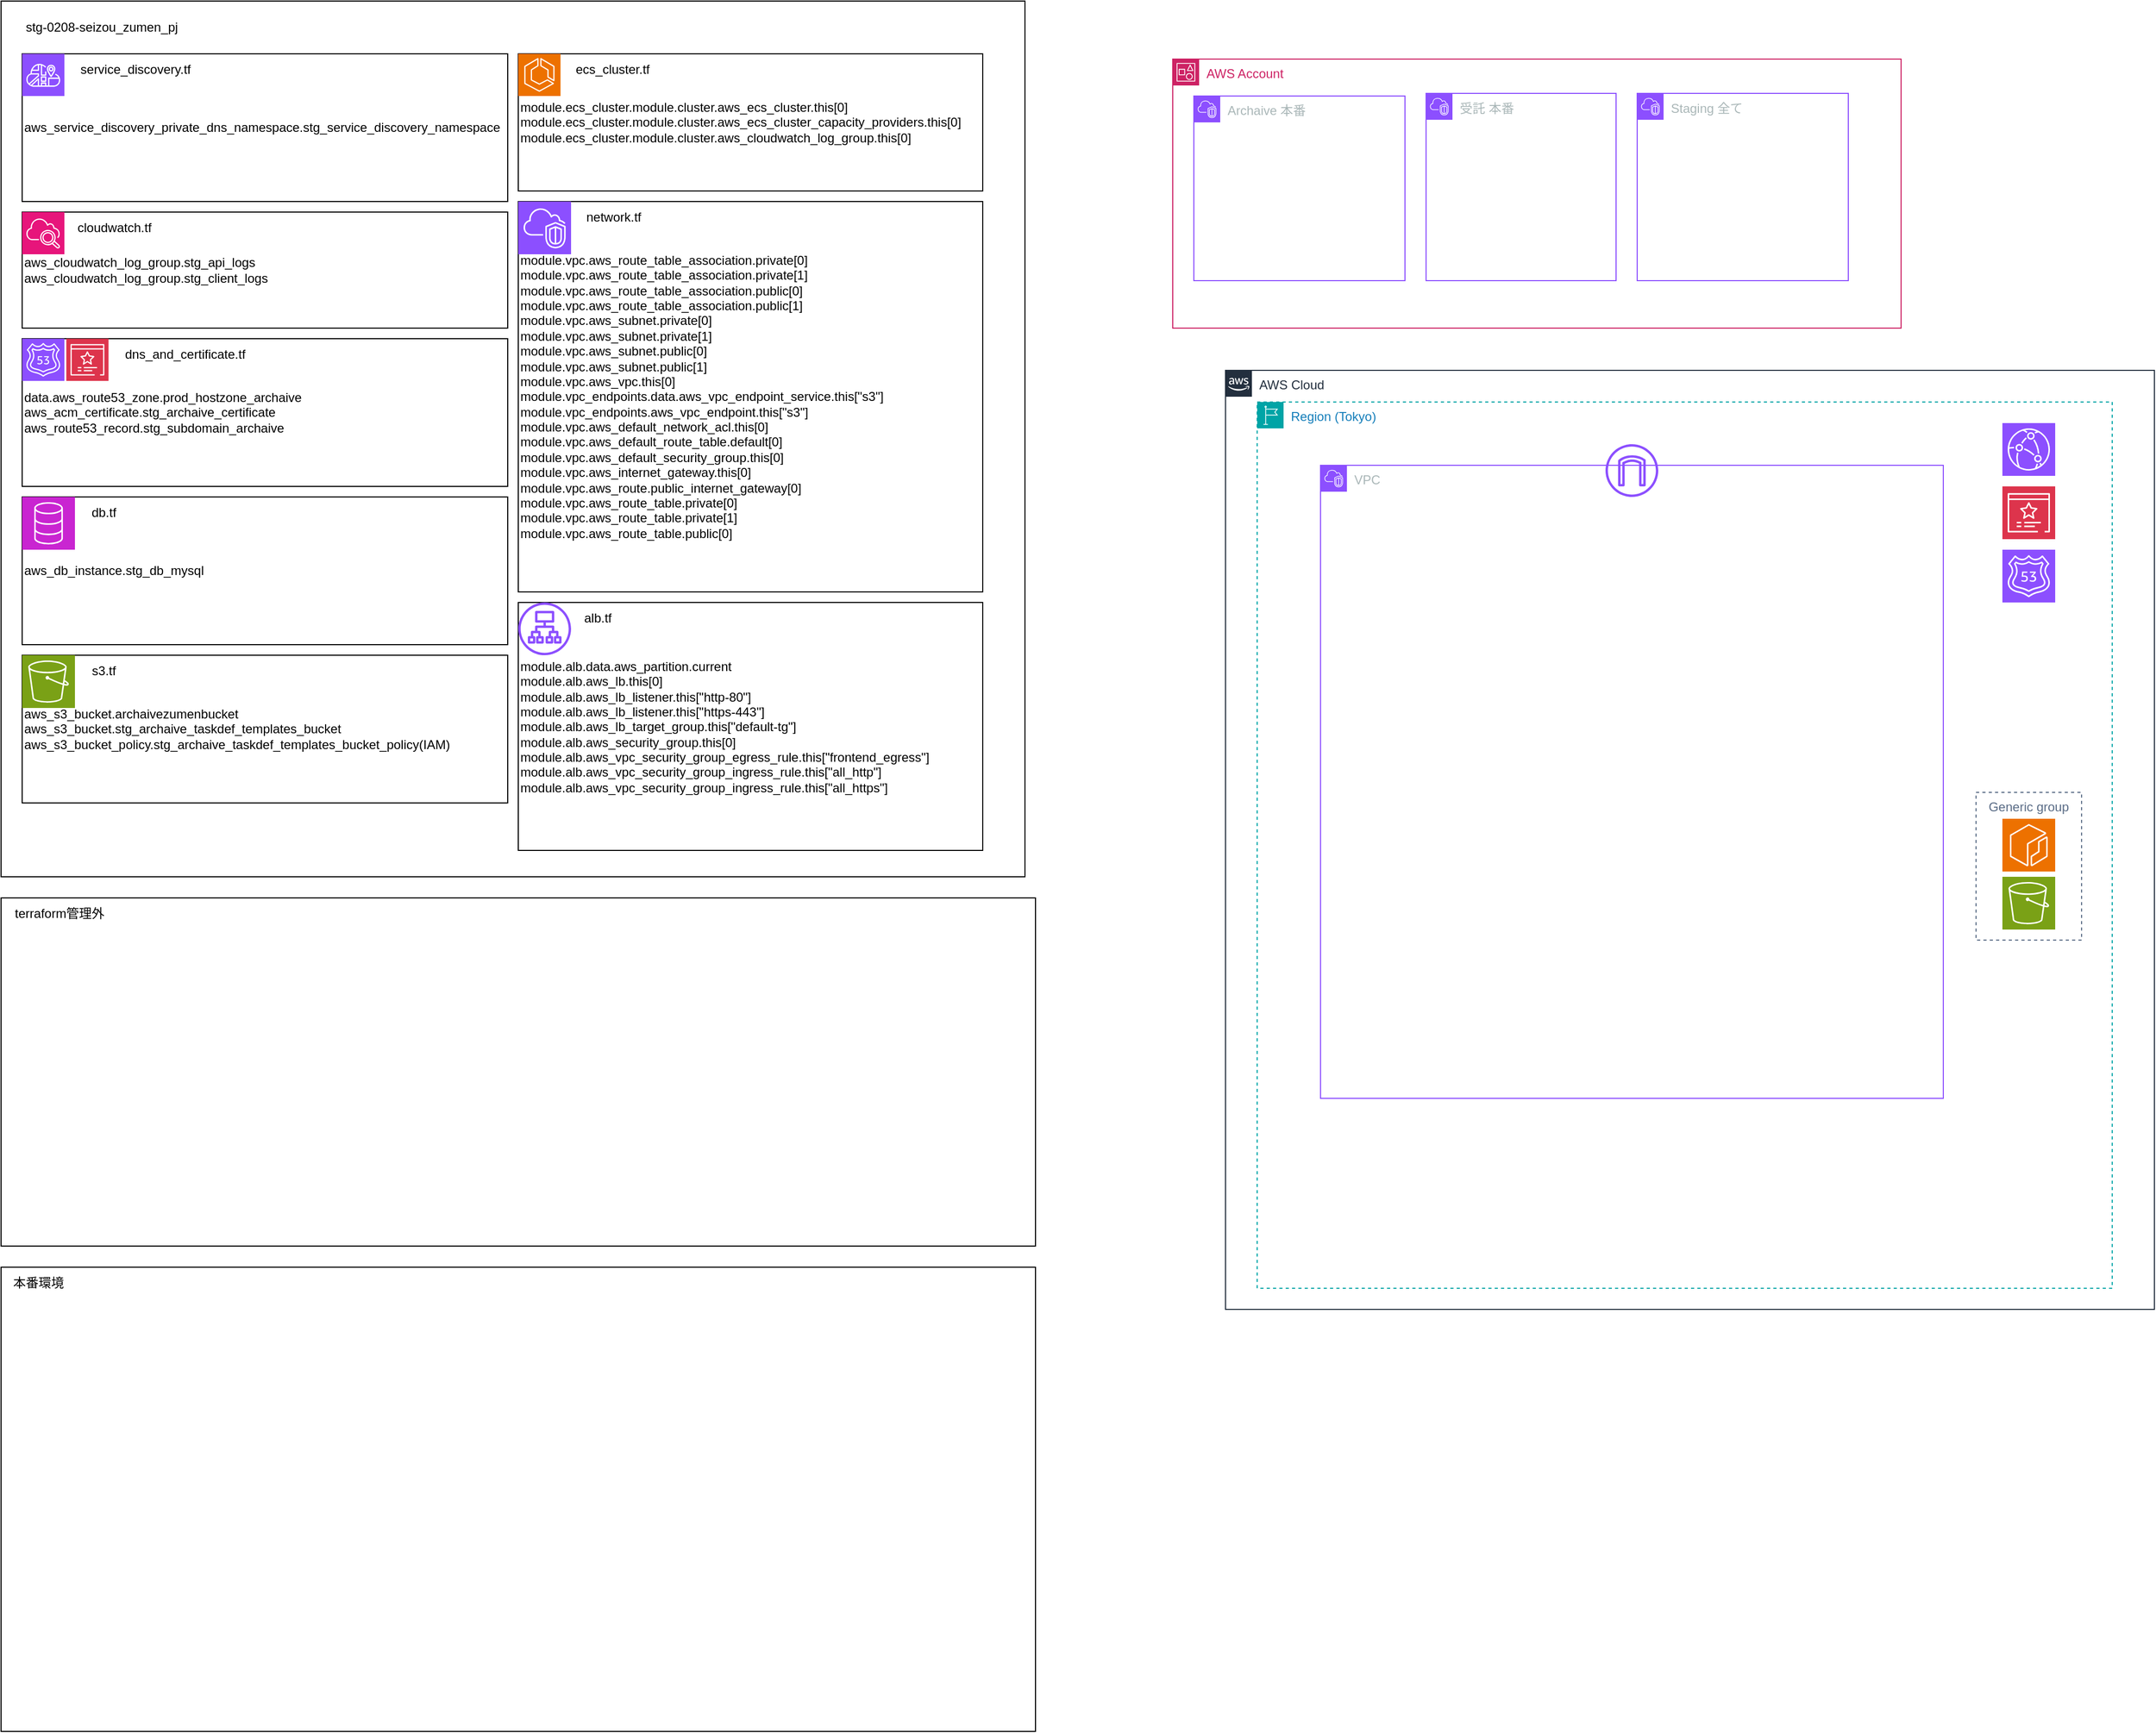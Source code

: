 <mxfile version="26.2.13">
  <diagram name="ページ1" id="I1mmnMLsj8xbr34W4d1a">
    <mxGraphModel dx="2255" dy="824" grid="1" gridSize="10" guides="1" tooltips="1" connect="1" arrows="1" fold="1" page="1" pageScale="1" pageWidth="827" pageHeight="1169" math="0" shadow="0">
      <root>
        <mxCell id="0" />
        <mxCell id="1" parent="0" />
        <mxCell id="1GBH_SfIVhljW1qB09_X-55" value="" style="rounded=0;whiteSpace=wrap;html=1;" vertex="1" parent="1">
          <mxGeometry x="-680" y="870" width="980" height="330" as="geometry" />
        </mxCell>
        <mxCell id="1GBH_SfIVhljW1qB09_X-57" value="terraform管理外" style="text;html=1;align=center;verticalAlign=middle;resizable=0;points=[];autosize=1;strokeColor=none;fillColor=none;" vertex="1" parent="1">
          <mxGeometry x="-680" y="870" width="110" height="30" as="geometry" />
        </mxCell>
        <mxCell id="1GBH_SfIVhljW1qB09_X-59" value="" style="rounded=0;whiteSpace=wrap;html=1;" vertex="1" parent="1">
          <mxGeometry x="-680" y="1220" width="980" height="440" as="geometry" />
        </mxCell>
        <mxCell id="1GBH_SfIVhljW1qB09_X-60" value="本番環境" style="text;html=1;align=center;verticalAlign=middle;resizable=0;points=[];autosize=1;strokeColor=none;fillColor=none;" vertex="1" parent="1">
          <mxGeometry x="-680" y="1220" width="70" height="30" as="geometry" />
        </mxCell>
        <mxCell id="1GBH_SfIVhljW1qB09_X-67" value="" style="group" vertex="1" connectable="0" parent="1">
          <mxGeometry x="-680" y="20" width="970" height="830" as="geometry" />
        </mxCell>
        <mxCell id="1GBH_SfIVhljW1qB09_X-53" value="" style="rounded=0;whiteSpace=wrap;html=1;" vertex="1" parent="1GBH_SfIVhljW1qB09_X-67">
          <mxGeometry width="970" height="830" as="geometry" />
        </mxCell>
        <mxCell id="1GBH_SfIVhljW1qB09_X-12" value="ecs_cluster.tf&#xa;" style="group" vertex="1" connectable="0" parent="1GBH_SfIVhljW1qB09_X-67">
          <mxGeometry x="490" y="50" width="440" height="510" as="geometry" />
        </mxCell>
        <mxCell id="1GBH_SfIVhljW1qB09_X-16" value="" style="group" vertex="1" connectable="0" parent="1GBH_SfIVhljW1qB09_X-12">
          <mxGeometry width="440" height="130" as="geometry" />
        </mxCell>
        <mxCell id="1GBH_SfIVhljW1qB09_X-8" value="module.ecs_cluster.module.cluster.aws_ecs_cluster.this[0]&lt;br&gt;module.ecs_cluster.module.cluster.aws_ecs_cluster_capacity_providers.this[0]&lt;div&gt;module.ecs_cluster.module.cluster.aws_cloudwatch_log_group.this[0]&lt;/div&gt;" style="rounded=0;whiteSpace=wrap;html=1;align=left;" vertex="1" parent="1GBH_SfIVhljW1qB09_X-16">
          <mxGeometry width="440" height="130" as="geometry" />
        </mxCell>
        <mxCell id="1GBH_SfIVhljW1qB09_X-11" value="" style="sketch=0;points=[[0,0,0],[0.25,0,0],[0.5,0,0],[0.75,0,0],[1,0,0],[0,1,0],[0.25,1,0],[0.5,1,0],[0.75,1,0],[1,1,0],[0,0.25,0],[0,0.5,0],[0,0.75,0],[1,0.25,0],[1,0.5,0],[1,0.75,0]];outlineConnect=0;fontColor=#232F3E;fillColor=#ED7100;strokeColor=#ffffff;dashed=0;verticalLabelPosition=bottom;verticalAlign=top;align=center;html=1;fontSize=12;fontStyle=0;aspect=fixed;shape=mxgraph.aws4.resourceIcon;resIcon=mxgraph.aws4.ecs;" vertex="1" parent="1GBH_SfIVhljW1qB09_X-16">
          <mxGeometry width="40" height="40" as="geometry" />
        </mxCell>
        <mxCell id="1GBH_SfIVhljW1qB09_X-15" value="ecs_cluster.tf" style="text;html=1;align=center;verticalAlign=middle;resizable=0;points=[];autosize=1;strokeColor=none;fillColor=none;" vertex="1" parent="1GBH_SfIVhljW1qB09_X-16">
          <mxGeometry x="43.76" width="90" height="30" as="geometry" />
        </mxCell>
        <mxCell id="1GBH_SfIVhljW1qB09_X-37" value="" style="group" vertex="1" connectable="0" parent="1GBH_SfIVhljW1qB09_X-12">
          <mxGeometry y="140" width="440" height="370" as="geometry" />
        </mxCell>
        <mxCell id="1GBH_SfIVhljW1qB09_X-24" value="module.vpc.aws_route_table_association.private[0]&lt;br&gt;module.vpc.aws_route_table_association.private[1]&lt;br&gt;module.vpc.aws_route_table_association.public[0]&lt;br&gt;module.vpc.aws_route_table_association.public[1]&lt;br&gt;module.vpc.aws_subnet.private[0]&lt;br&gt;module.vpc.aws_subnet.private[1]&lt;br&gt;module.vpc.aws_subnet.public[0]&lt;br&gt;module.vpc.aws_subnet.public[1]&lt;br&gt;module.vpc.aws_vpc.this[0]&lt;br&gt;module.vpc_endpoints.data.aws_vpc_endpoint_service.this[&quot;s3&quot;]&lt;br&gt;module.vpc_endpoints.aws_vpc_endpoint.this[&quot;s3&quot;]&lt;div&gt;&lt;span style=&quot;text-align: center;&quot;&gt;module.vpc.aws_default_network_acl.this[0]&lt;/span&gt;&lt;br style=&quot;text-align: center;&quot;&gt;&lt;span style=&quot;text-align: center;&quot;&gt;module.vpc.aws_default_route_table.default[0]&lt;/span&gt;&lt;br style=&quot;text-align: center;&quot;&gt;&lt;span style=&quot;text-align: center;&quot;&gt;module.vpc.aws_default_security_group.this[0]&lt;/span&gt;&lt;br style=&quot;text-align: center;&quot;&gt;&lt;span style=&quot;text-align: center;&quot;&gt;module.vpc.aws_internet_gateway.this[0]&lt;/span&gt;&lt;br style=&quot;text-align: center;&quot;&gt;&lt;span style=&quot;text-align: center;&quot;&gt;module.vpc.aws_route.public_internet_gateway[0]&lt;/span&gt;&lt;br style=&quot;text-align: center;&quot;&gt;&lt;span style=&quot;text-align: center;&quot;&gt;module.vpc.aws_route_table.private[0]&lt;/span&gt;&lt;br style=&quot;text-align: center;&quot;&gt;&lt;span style=&quot;text-align: center;&quot;&gt;module.vpc.aws_route_table.private[1]&lt;/span&gt;&lt;br style=&quot;text-align: center;&quot;&gt;&lt;span style=&quot;text-align: center;&quot;&gt;module.vpc.aws_route_table.public[0]&lt;/span&gt;&lt;/div&gt;" style="rounded=0;whiteSpace=wrap;html=1;align=left;" vertex="1" parent="1GBH_SfIVhljW1qB09_X-37">
          <mxGeometry width="440" height="370" as="geometry" />
        </mxCell>
        <mxCell id="1GBH_SfIVhljW1qB09_X-35" value="" style="sketch=0;points=[[0,0,0],[0.25,0,0],[0.5,0,0],[0.75,0,0],[1,0,0],[0,1,0],[0.25,1,0],[0.5,1,0],[0.75,1,0],[1,1,0],[0,0.25,0],[0,0.5,0],[0,0.75,0],[1,0.25,0],[1,0.5,0],[1,0.75,0]];outlineConnect=0;fontColor=#232F3E;fillColor=#8C4FFF;strokeColor=#ffffff;dashed=0;verticalLabelPosition=bottom;verticalAlign=top;align=center;html=1;fontSize=12;fontStyle=0;aspect=fixed;shape=mxgraph.aws4.resourceIcon;resIcon=mxgraph.aws4.vpc;" vertex="1" parent="1GBH_SfIVhljW1qB09_X-37">
          <mxGeometry width="50" height="50" as="geometry" />
        </mxCell>
        <mxCell id="1GBH_SfIVhljW1qB09_X-36" value="network.tf" style="text;html=1;align=center;verticalAlign=middle;resizable=0;points=[];autosize=1;strokeColor=none;fillColor=none;" vertex="1" parent="1GBH_SfIVhljW1qB09_X-37">
          <mxGeometry x="50" width="80" height="30" as="geometry" />
        </mxCell>
        <mxCell id="1GBH_SfIVhljW1qB09_X-33" value="" style="group" vertex="1" connectable="0" parent="1GBH_SfIVhljW1qB09_X-67">
          <mxGeometry x="20" y="620" width="460" height="140" as="geometry" />
        </mxCell>
        <mxCell id="1GBH_SfIVhljW1qB09_X-25" value="aws_s3_bucket.archaivezumenbucket&lt;br&gt;aws_s3_bucket.stg_archaive_taskdef_templates_bucket&lt;br&gt;&lt;div style=&quot;&quot;&gt;&lt;span style=&quot;background-color: transparent; color: light-dark(rgb(0, 0, 0), rgb(255, 255, 255));&quot;&gt;aws_s3_bucket_policy.stg_archaive_taskdef_templates_bucket_policy(IAM)&lt;/span&gt;&lt;/div&gt;" style="rounded=0;whiteSpace=wrap;html=1;align=left;" vertex="1" parent="1GBH_SfIVhljW1qB09_X-33">
          <mxGeometry width="460" height="140" as="geometry" />
        </mxCell>
        <mxCell id="1GBH_SfIVhljW1qB09_X-30" value="" style="sketch=0;points=[[0,0,0],[0.25,0,0],[0.5,0,0],[0.75,0,0],[1,0,0],[0,1,0],[0.25,1,0],[0.5,1,0],[0.75,1,0],[1,1,0],[0,0.25,0],[0,0.5,0],[0,0.75,0],[1,0.25,0],[1,0.5,0],[1,0.75,0]];outlineConnect=0;fontColor=#232F3E;fillColor=#7AA116;strokeColor=#ffffff;dashed=0;verticalLabelPosition=bottom;verticalAlign=top;align=center;html=1;fontSize=12;fontStyle=0;aspect=fixed;shape=mxgraph.aws4.resourceIcon;resIcon=mxgraph.aws4.s3;" vertex="1" parent="1GBH_SfIVhljW1qB09_X-33">
          <mxGeometry width="50" height="50" as="geometry" />
        </mxCell>
        <mxCell id="1GBH_SfIVhljW1qB09_X-32" value="s3.tf" style="text;html=1;align=center;verticalAlign=middle;resizable=0;points=[];autosize=1;strokeColor=none;fillColor=none;" vertex="1" parent="1GBH_SfIVhljW1qB09_X-33">
          <mxGeometry x="52.273" width="50" height="30" as="geometry" />
        </mxCell>
        <mxCell id="1GBH_SfIVhljW1qB09_X-34" value="" style="group" vertex="1" connectable="0" parent="1GBH_SfIVhljW1qB09_X-67">
          <mxGeometry x="20" y="470" width="460" height="140" as="geometry" />
        </mxCell>
        <mxCell id="1GBH_SfIVhljW1qB09_X-26" value="aws_db_instance.stg_db_mysql" style="rounded=0;whiteSpace=wrap;html=1;align=left;" vertex="1" parent="1GBH_SfIVhljW1qB09_X-34">
          <mxGeometry width="460" height="140" as="geometry" />
        </mxCell>
        <mxCell id="1GBH_SfIVhljW1qB09_X-28" value="" style="sketch=0;points=[[0,0,0],[0.25,0,0],[0.5,0,0],[0.75,0,0],[1,0,0],[0,1,0],[0.25,1,0],[0.5,1,0],[0.75,1,0],[1,1,0],[0,0.25,0],[0,0.5,0],[0,0.75,0],[1,0.25,0],[1,0.5,0],[1,0.75,0]];outlineConnect=0;fontColor=#232F3E;fillColor=#C925D1;strokeColor=#ffffff;dashed=0;verticalLabelPosition=bottom;verticalAlign=top;align=center;html=1;fontSize=12;fontStyle=0;aspect=fixed;shape=mxgraph.aws4.resourceIcon;resIcon=mxgraph.aws4.database;" vertex="1" parent="1GBH_SfIVhljW1qB09_X-34">
          <mxGeometry width="50" height="50" as="geometry" />
        </mxCell>
        <mxCell id="1GBH_SfIVhljW1qB09_X-29" value="db.tf" style="text;html=1;align=center;verticalAlign=middle;resizable=0;points=[];autosize=1;strokeColor=none;fillColor=none;" vertex="1" parent="1GBH_SfIVhljW1qB09_X-34">
          <mxGeometry x="52.273" width="50" height="30" as="geometry" />
        </mxCell>
        <mxCell id="1GBH_SfIVhljW1qB09_X-44" value="" style="group" vertex="1" connectable="0" parent="1GBH_SfIVhljW1qB09_X-67">
          <mxGeometry x="20" y="200" width="460" height="110" as="geometry" />
        </mxCell>
        <mxCell id="1GBH_SfIVhljW1qB09_X-22" value="aws_cloudwatch_log_group.stg_api_logs&lt;br&gt;&lt;div style=&quot;&quot;&gt;&lt;span style=&quot;background-color: transparent; color: light-dark(rgb(0, 0, 0), rgb(255, 255, 255));&quot;&gt;aws_cloudwatch_log_group.stg_client_logs&lt;/span&gt;&lt;/div&gt;" style="rounded=0;whiteSpace=wrap;html=1;align=left;" vertex="1" parent="1GBH_SfIVhljW1qB09_X-44">
          <mxGeometry width="460" height="110" as="geometry" />
        </mxCell>
        <mxCell id="1GBH_SfIVhljW1qB09_X-42" value="cloudwatch.tf" style="text;html=1;align=center;verticalAlign=middle;resizable=0;points=[];autosize=1;strokeColor=none;fillColor=none;" vertex="1" parent="1GBH_SfIVhljW1qB09_X-44">
          <mxGeometry x="41.818" width="90" height="30" as="geometry" />
        </mxCell>
        <mxCell id="1GBH_SfIVhljW1qB09_X-43" value="" style="sketch=0;points=[[0,0,0],[0.25,0,0],[0.5,0,0],[0.75,0,0],[1,0,0],[0,1,0],[0.25,1,0],[0.5,1,0],[0.75,1,0],[1,1,0],[0,0.25,0],[0,0.5,0],[0,0.75,0],[1,0.25,0],[1,0.5,0],[1,0.75,0]];points=[[0,0,0],[0.25,0,0],[0.5,0,0],[0.75,0,0],[1,0,0],[0,1,0],[0.25,1,0],[0.5,1,0],[0.75,1,0],[1,1,0],[0,0.25,0],[0,0.5,0],[0,0.75,0],[1,0.25,0],[1,0.5,0],[1,0.75,0]];outlineConnect=0;fontColor=#232F3E;fillColor=#E7157B;strokeColor=#ffffff;dashed=0;verticalLabelPosition=bottom;verticalAlign=top;align=center;html=1;fontSize=12;fontStyle=0;aspect=fixed;shape=mxgraph.aws4.resourceIcon;resIcon=mxgraph.aws4.cloudwatch_2;" vertex="1" parent="1GBH_SfIVhljW1qB09_X-44">
          <mxGeometry width="40" height="40" as="geometry" />
        </mxCell>
        <mxCell id="1GBH_SfIVhljW1qB09_X-48" value="" style="group" vertex="1" connectable="0" parent="1GBH_SfIVhljW1qB09_X-67">
          <mxGeometry x="20" y="320" width="460" height="140" as="geometry" />
        </mxCell>
        <mxCell id="1GBH_SfIVhljW1qB09_X-21" value="data.aws_route53_zone.prod_hostzone_archaive&lt;br&gt;&lt;div style=&quot;&quot;&gt;&lt;span style=&quot;background-color: transparent; color: light-dark(rgb(0, 0, 0), rgb(255, 255, 255));&quot;&gt;aws_acm_certificate.stg_archaive_certificate&lt;/span&gt;&lt;/div&gt;aws_route53_record.stg_subdomain_archaive" style="rounded=0;whiteSpace=wrap;html=1;align=left;" vertex="1" parent="1GBH_SfIVhljW1qB09_X-48">
          <mxGeometry width="460" height="140" as="geometry" />
        </mxCell>
        <mxCell id="1GBH_SfIVhljW1qB09_X-45" value="" style="sketch=0;points=[[0,0,0],[0.25,0,0],[0.5,0,0],[0.75,0,0],[1,0,0],[0,1,0],[0.25,1,0],[0.5,1,0],[0.75,1,0],[1,1,0],[0,0.25,0],[0,0.5,0],[0,0.75,0],[1,0.25,0],[1,0.5,0],[1,0.75,0]];outlineConnect=0;fontColor=#232F3E;fillColor=#8C4FFF;strokeColor=#ffffff;dashed=0;verticalLabelPosition=bottom;verticalAlign=top;align=center;html=1;fontSize=12;fontStyle=0;aspect=fixed;shape=mxgraph.aws4.resourceIcon;resIcon=mxgraph.aws4.route_53;" vertex="1" parent="1GBH_SfIVhljW1qB09_X-48">
          <mxGeometry width="40" height="40" as="geometry" />
        </mxCell>
        <mxCell id="1GBH_SfIVhljW1qB09_X-46" value="" style="sketch=0;points=[[0,0,0],[0.25,0,0],[0.5,0,0],[0.75,0,0],[1,0,0],[0,1,0],[0.25,1,0],[0.5,1,0],[0.75,1,0],[1,1,0],[0,0.25,0],[0,0.5,0],[0,0.75,0],[1,0.25,0],[1,0.5,0],[1,0.75,0]];outlineConnect=0;fontColor=#232F3E;fillColor=#DD344C;strokeColor=#ffffff;dashed=0;verticalLabelPosition=bottom;verticalAlign=top;align=center;html=1;fontSize=12;fontStyle=0;aspect=fixed;shape=mxgraph.aws4.resourceIcon;resIcon=mxgraph.aws4.certificate_manager_3;" vertex="1" parent="1GBH_SfIVhljW1qB09_X-48">
          <mxGeometry x="41.818" width="40" height="40" as="geometry" />
        </mxCell>
        <mxCell id="1GBH_SfIVhljW1qB09_X-47" value="dns_and_certificate.tf" style="text;html=1;align=center;verticalAlign=middle;resizable=0;points=[];autosize=1;strokeColor=none;fillColor=none;" vertex="1" parent="1GBH_SfIVhljW1qB09_X-48">
          <mxGeometry x="83.636" width="140" height="30" as="geometry" />
        </mxCell>
        <mxCell id="1GBH_SfIVhljW1qB09_X-51" value="" style="group" vertex="1" connectable="0" parent="1GBH_SfIVhljW1qB09_X-67">
          <mxGeometry x="20" y="50" width="460" height="140" as="geometry" />
        </mxCell>
        <mxCell id="1GBH_SfIVhljW1qB09_X-20" value="aws_service_discovery_private_dns_namespace.stg_service_discovery_namespace" style="rounded=0;whiteSpace=wrap;html=1;align=left;" vertex="1" parent="1GBH_SfIVhljW1qB09_X-51">
          <mxGeometry width="460" height="140" as="geometry" />
        </mxCell>
        <mxCell id="1GBH_SfIVhljW1qB09_X-49" value="" style="sketch=0;points=[[0,0,0],[0.25,0,0],[0.5,0,0],[0.75,0,0],[1,0,0],[0,1,0],[0.25,1,0],[0.5,1,0],[0.75,1,0],[1,1,0],[0,0.25,0],[0,0.5,0],[0,0.75,0],[1,0.25,0],[1,0.5,0],[1,0.75,0]];outlineConnect=0;fontColor=#232F3E;fillColor=#8C4FFF;strokeColor=#ffffff;dashed=0;verticalLabelPosition=bottom;verticalAlign=top;align=center;html=1;fontSize=12;fontStyle=0;aspect=fixed;shape=mxgraph.aws4.resourceIcon;resIcon=mxgraph.aws4.cloud_map;" vertex="1" parent="1GBH_SfIVhljW1qB09_X-51">
          <mxGeometry width="40" height="40" as="geometry" />
        </mxCell>
        <mxCell id="1GBH_SfIVhljW1qB09_X-50" value="service_discovery.tf" style="text;html=1;align=center;verticalAlign=middle;resizable=0;points=[];autosize=1;strokeColor=none;fillColor=none;" vertex="1" parent="1GBH_SfIVhljW1qB09_X-51">
          <mxGeometry x="41.818" width="130" height="30" as="geometry" />
        </mxCell>
        <mxCell id="1GBH_SfIVhljW1qB09_X-52" value="" style="group" vertex="1" connectable="0" parent="1GBH_SfIVhljW1qB09_X-67">
          <mxGeometry x="490" y="570" width="440" height="235" as="geometry" />
        </mxCell>
        <mxCell id="1GBH_SfIVhljW1qB09_X-23" value="module.alb.data.aws_partition.current&lt;br&gt;module.alb.aws_lb.this[0]&lt;br&gt;module.alb.aws_lb_listener.this[&quot;http-80&quot;]&lt;br&gt;module.alb.aws_lb_listener.this[&quot;https-443&quot;]&lt;br&gt;module.alb.aws_lb_target_group.this[&quot;default-tg&quot;]&lt;br&gt;module.alb.aws_security_group.this[0]&lt;br&gt;module.alb.aws_vpc_security_group_egress_rule.this[&quot;frontend_egress&quot;]&lt;br&gt;module.alb.aws_vpc_security_group_ingress_rule.this[&quot;all_http&quot;]&lt;br&gt;&lt;div style=&quot;&quot;&gt;&lt;span style=&quot;background-color: transparent; color: light-dark(rgb(0, 0, 0), rgb(255, 255, 255));&quot;&gt;module.alb.aws_vpc_security_group_ingress_rule.this[&quot;all_https&quot;]&lt;/span&gt;&lt;/div&gt;" style="rounded=0;whiteSpace=wrap;html=1;align=left;" vertex="1" parent="1GBH_SfIVhljW1qB09_X-52">
          <mxGeometry width="440" height="235" as="geometry" />
        </mxCell>
        <mxCell id="1GBH_SfIVhljW1qB09_X-38" value="" style="sketch=0;outlineConnect=0;fontColor=#232F3E;gradientColor=none;fillColor=#8C4FFF;strokeColor=none;dashed=0;verticalLabelPosition=bottom;verticalAlign=top;align=center;html=1;fontSize=12;fontStyle=0;aspect=fixed;pointerEvents=1;shape=mxgraph.aws4.application_load_balancer;" vertex="1" parent="1GBH_SfIVhljW1qB09_X-52">
          <mxGeometry width="50" height="50" as="geometry" />
        </mxCell>
        <mxCell id="1GBH_SfIVhljW1qB09_X-39" value="alb.tf" style="text;html=1;align=center;verticalAlign=middle;resizable=0;points=[];autosize=1;strokeColor=none;fillColor=none;" vertex="1" parent="1GBH_SfIVhljW1qB09_X-52">
          <mxGeometry x="50" width="50" height="30" as="geometry" />
        </mxCell>
        <mxCell id="1GBH_SfIVhljW1qB09_X-54" value="stg-0208-seizou_zumen_pj" style="text;html=1;align=center;verticalAlign=middle;resizable=0;points=[];autosize=1;strokeColor=none;fillColor=none;" vertex="1" parent="1GBH_SfIVhljW1qB09_X-67">
          <mxGeometry x="10" y="10" width="170" height="30" as="geometry" />
        </mxCell>
        <mxCell id="1GBH_SfIVhljW1qB09_X-72" value="AWS Account" style="points=[[0,0],[0.25,0],[0.5,0],[0.75,0],[1,0],[1,0.25],[1,0.5],[1,0.75],[1,1],[0.75,1],[0.5,1],[0.25,1],[0,1],[0,0.75],[0,0.5],[0,0.25]];outlineConnect=0;gradientColor=none;html=1;whiteSpace=wrap;fontSize=12;fontStyle=0;container=1;pointerEvents=0;collapsible=0;recursiveResize=0;shape=mxgraph.aws4.group;grIcon=mxgraph.aws4.group_account;strokeColor=#CD2264;fillColor=none;verticalAlign=top;align=left;spacingLeft=30;fontColor=#CD2264;dashed=0;" vertex="1" parent="1">
          <mxGeometry x="430" y="75" width="690" height="255" as="geometry" />
        </mxCell>
        <mxCell id="1GBH_SfIVhljW1qB09_X-69" value="Archaive 本番" style="points=[[0,0],[0.25,0],[0.5,0],[0.75,0],[1,0],[1,0.25],[1,0.5],[1,0.75],[1,1],[0.75,1],[0.5,1],[0.25,1],[0,1],[0,0.75],[0,0.5],[0,0.25]];outlineConnect=0;gradientColor=none;html=1;whiteSpace=wrap;fontSize=12;fontStyle=0;container=1;pointerEvents=0;collapsible=0;recursiveResize=0;shape=mxgraph.aws4.group;grIcon=mxgraph.aws4.group_vpc2;strokeColor=#8C4FFF;fillColor=none;verticalAlign=top;align=left;spacingLeft=30;fontColor=#AAB7B8;dashed=0;" vertex="1" parent="1GBH_SfIVhljW1qB09_X-72">
          <mxGeometry x="20" y="35" width="200" height="175" as="geometry" />
        </mxCell>
        <mxCell id="1GBH_SfIVhljW1qB09_X-71" value="受託 本番" style="points=[[0,0],[0.25,0],[0.5,0],[0.75,0],[1,0],[1,0.25],[1,0.5],[1,0.75],[1,1],[0.75,1],[0.5,1],[0.25,1],[0,1],[0,0.75],[0,0.5],[0,0.25]];outlineConnect=0;gradientColor=none;html=1;whiteSpace=wrap;fontSize=12;fontStyle=0;container=1;pointerEvents=0;collapsible=0;recursiveResize=0;shape=mxgraph.aws4.group;grIcon=mxgraph.aws4.group_vpc2;strokeColor=#8C4FFF;fillColor=none;verticalAlign=top;align=left;spacingLeft=30;fontColor=#AAB7B8;dashed=0;" vertex="1" parent="1GBH_SfIVhljW1qB09_X-72">
          <mxGeometry x="240" y="32.5" width="180" height="177.5" as="geometry" />
        </mxCell>
        <mxCell id="1GBH_SfIVhljW1qB09_X-70" value="Staging 全て" style="points=[[0,0],[0.25,0],[0.5,0],[0.75,0],[1,0],[1,0.25],[1,0.5],[1,0.75],[1,1],[0.75,1],[0.5,1],[0.25,1],[0,1],[0,0.75],[0,0.5],[0,0.25]];outlineConnect=0;gradientColor=none;html=1;whiteSpace=wrap;fontSize=12;fontStyle=0;container=1;pointerEvents=0;collapsible=0;recursiveResize=0;shape=mxgraph.aws4.group;grIcon=mxgraph.aws4.group_vpc2;strokeColor=#8C4FFF;fillColor=none;verticalAlign=top;align=left;spacingLeft=30;fontColor=#AAB7B8;dashed=0;" vertex="1" parent="1GBH_SfIVhljW1qB09_X-72">
          <mxGeometry x="440" y="32.5" width="200" height="177.5" as="geometry" />
        </mxCell>
        <mxCell id="1GBH_SfIVhljW1qB09_X-74" value="AWS Cloud" style="points=[[0,0],[0.25,0],[0.5,0],[0.75,0],[1,0],[1,0.25],[1,0.5],[1,0.75],[1,1],[0.75,1],[0.5,1],[0.25,1],[0,1],[0,0.75],[0,0.5],[0,0.25]];outlineConnect=0;gradientColor=none;html=1;whiteSpace=wrap;fontSize=12;fontStyle=0;container=0;pointerEvents=0;collapsible=0;recursiveResize=0;shape=mxgraph.aws4.group;grIcon=mxgraph.aws4.group_aws_cloud_alt;strokeColor=#232F3E;fillColor=none;verticalAlign=top;align=left;spacingLeft=30;fontColor=#232F3E;dashed=0;" vertex="1" parent="1">
          <mxGeometry x="480" y="370" width="880" height="890" as="geometry" />
        </mxCell>
        <mxCell id="1GBH_SfIVhljW1qB09_X-76" value="Region (Tokyo)" style="points=[[0,0],[0.25,0],[0.5,0],[0.75,0],[1,0],[1,0.25],[1,0.5],[1,0.75],[1,1],[0.75,1],[0.5,1],[0.25,1],[0,1],[0,0.75],[0,0.5],[0,0.25]];outlineConnect=0;gradientColor=none;html=1;whiteSpace=wrap;fontSize=12;fontStyle=0;container=1;pointerEvents=0;collapsible=0;recursiveResize=0;shape=mxgraph.aws4.group;grIcon=mxgraph.aws4.group_region;strokeColor=#00A4A6;fillColor=none;verticalAlign=top;align=left;spacingLeft=30;fontColor=#147EBA;dashed=1;" vertex="1" parent="1">
          <mxGeometry x="510" y="400" width="810" height="840" as="geometry" />
        </mxCell>
        <mxCell id="1GBH_SfIVhljW1qB09_X-75" value="VPC" style="points=[[0,0],[0.25,0],[0.5,0],[0.75,0],[1,0],[1,0.25],[1,0.5],[1,0.75],[1,1],[0.75,1],[0.5,1],[0.25,1],[0,1],[0,0.75],[0,0.5],[0,0.25]];outlineConnect=0;gradientColor=none;html=1;whiteSpace=wrap;fontSize=12;fontStyle=0;container=1;pointerEvents=0;collapsible=0;recursiveResize=0;shape=mxgraph.aws4.group;grIcon=mxgraph.aws4.group_vpc2;strokeColor=#8C4FFF;fillColor=none;verticalAlign=top;align=left;spacingLeft=30;fontColor=#AAB7B8;dashed=0;" vertex="1" parent="1GBH_SfIVhljW1qB09_X-76">
          <mxGeometry x="60" y="60" width="590" height="600" as="geometry" />
        </mxCell>
        <mxCell id="1GBH_SfIVhljW1qB09_X-77" value="" style="sketch=0;outlineConnect=0;fontColor=#232F3E;gradientColor=none;fillColor=#8C4FFF;strokeColor=none;dashed=0;verticalLabelPosition=bottom;verticalAlign=top;align=center;html=1;fontSize=12;fontStyle=0;aspect=fixed;pointerEvents=1;shape=mxgraph.aws4.internet_gateway;" vertex="1" parent="1GBH_SfIVhljW1qB09_X-75">
          <mxGeometry x="270" y="-20" width="50" height="50" as="geometry" />
        </mxCell>
        <mxCell id="1GBH_SfIVhljW1qB09_X-78" value="" style="sketch=0;points=[[0,0,0],[0.25,0,0],[0.5,0,0],[0.75,0,0],[1,0,0],[0,1,0],[0.25,1,0],[0.5,1,0],[0.75,1,0],[1,1,0],[0,0.25,0],[0,0.5,0],[0,0.75,0],[1,0.25,0],[1,0.5,0],[1,0.75,0]];outlineConnect=0;fontColor=#232F3E;fillColor=#ED7100;strokeColor=#ffffff;dashed=0;verticalLabelPosition=bottom;verticalAlign=top;align=center;html=1;fontSize=12;fontStyle=0;aspect=fixed;shape=mxgraph.aws4.resourceIcon;resIcon=mxgraph.aws4.ecr;" vertex="1" parent="1GBH_SfIVhljW1qB09_X-76">
          <mxGeometry x="706" y="395" width="50" height="50" as="geometry" />
        </mxCell>
        <mxCell id="1GBH_SfIVhljW1qB09_X-79" value="" style="sketch=0;points=[[0,0,0],[0.25,0,0],[0.5,0,0],[0.75,0,0],[1,0,0],[0,1,0],[0.25,1,0],[0.5,1,0],[0.75,1,0],[1,1,0],[0,0.25,0],[0,0.5,0],[0,0.75,0],[1,0.25,0],[1,0.5,0],[1,0.75,0]];outlineConnect=0;fontColor=#232F3E;fillColor=#8C4FFF;strokeColor=#ffffff;dashed=0;verticalLabelPosition=bottom;verticalAlign=top;align=center;html=1;fontSize=12;fontStyle=0;aspect=fixed;shape=mxgraph.aws4.resourceIcon;resIcon=mxgraph.aws4.cloudfront;" vertex="1" parent="1GBH_SfIVhljW1qB09_X-76">
          <mxGeometry x="706" y="20" width="50" height="50" as="geometry" />
        </mxCell>
        <mxCell id="1GBH_SfIVhljW1qB09_X-80" value="" style="sketch=0;points=[[0,0,0],[0.25,0,0],[0.5,0,0],[0.75,0,0],[1,0,0],[0,1,0],[0.25,1,0],[0.5,1,0],[0.75,1,0],[1,1,0],[0,0.25,0],[0,0.5,0],[0,0.75,0],[1,0.25,0],[1,0.5,0],[1,0.75,0]];outlineConnect=0;fontColor=#232F3E;fillColor=#DD344C;strokeColor=#ffffff;dashed=0;verticalLabelPosition=bottom;verticalAlign=top;align=center;html=1;fontSize=12;fontStyle=0;aspect=fixed;shape=mxgraph.aws4.resourceIcon;resIcon=mxgraph.aws4.certificate_manager_3;" vertex="1" parent="1GBH_SfIVhljW1qB09_X-76">
          <mxGeometry x="706" y="80" width="50" height="50" as="geometry" />
        </mxCell>
        <mxCell id="1GBH_SfIVhljW1qB09_X-81" value="" style="sketch=0;points=[[0,0,0],[0.25,0,0],[0.5,0,0],[0.75,0,0],[1,0,0],[0,1,0],[0.25,1,0],[0.5,1,0],[0.75,1,0],[1,1,0],[0,0.25,0],[0,0.5,0],[0,0.75,0],[1,0.25,0],[1,0.5,0],[1,0.75,0]];outlineConnect=0;fontColor=#232F3E;fillColor=#8C4FFF;strokeColor=#ffffff;dashed=0;verticalLabelPosition=bottom;verticalAlign=top;align=center;html=1;fontSize=12;fontStyle=0;aspect=fixed;shape=mxgraph.aws4.resourceIcon;resIcon=mxgraph.aws4.route_53;" vertex="1" parent="1GBH_SfIVhljW1qB09_X-76">
          <mxGeometry x="706" y="140" width="50" height="50" as="geometry" />
        </mxCell>
        <mxCell id="1GBH_SfIVhljW1qB09_X-82" value="" style="sketch=0;points=[[0,0,0],[0.25,0,0],[0.5,0,0],[0.75,0,0],[1,0,0],[0,1,0],[0.25,1,0],[0.5,1,0],[0.75,1,0],[1,1,0],[0,0.25,0],[0,0.5,0],[0,0.75,0],[1,0.25,0],[1,0.5,0],[1,0.75,0]];outlineConnect=0;fontColor=#232F3E;fillColor=#7AA116;strokeColor=#ffffff;dashed=0;verticalLabelPosition=bottom;verticalAlign=top;align=center;html=1;fontSize=12;fontStyle=0;aspect=fixed;shape=mxgraph.aws4.resourceIcon;resIcon=mxgraph.aws4.s3;" vertex="1" parent="1GBH_SfIVhljW1qB09_X-76">
          <mxGeometry x="706" y="450" width="50" height="50" as="geometry" />
        </mxCell>
        <mxCell id="1GBH_SfIVhljW1qB09_X-83" value="Generic group" style="fillColor=none;strokeColor=#5A6C86;dashed=1;verticalAlign=top;fontStyle=0;fontColor=#5A6C86;whiteSpace=wrap;html=1;" vertex="1" parent="1GBH_SfIVhljW1qB09_X-76">
          <mxGeometry x="681" y="370" width="100" height="140" as="geometry" />
        </mxCell>
      </root>
    </mxGraphModel>
  </diagram>
</mxfile>
